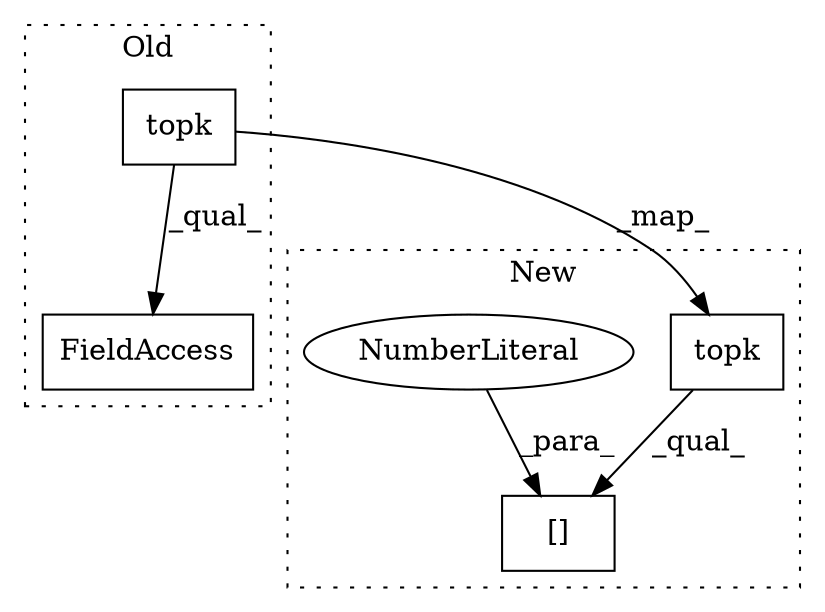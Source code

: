 digraph G {
subgraph cluster0 {
1 [label="topk" a="32" s="9510,9546" l="5,1" shape="box"];
5 [label="FieldAccess" a="22" s="9504" l="50" shape="box"];
label = "Old";
style="dotted";
}
subgraph cluster1 {
2 [label="topk" a="32" s="9504,9540" l="5,1" shape="box"];
3 [label="[]" a="2" s="9498,9543" l="44,1" shape="box"];
4 [label="NumberLiteral" a="34" s="9542" l="1" shape="ellipse"];
label = "New";
style="dotted";
}
1 -> 5 [label="_qual_"];
1 -> 2 [label="_map_"];
2 -> 3 [label="_qual_"];
4 -> 3 [label="_para_"];
}